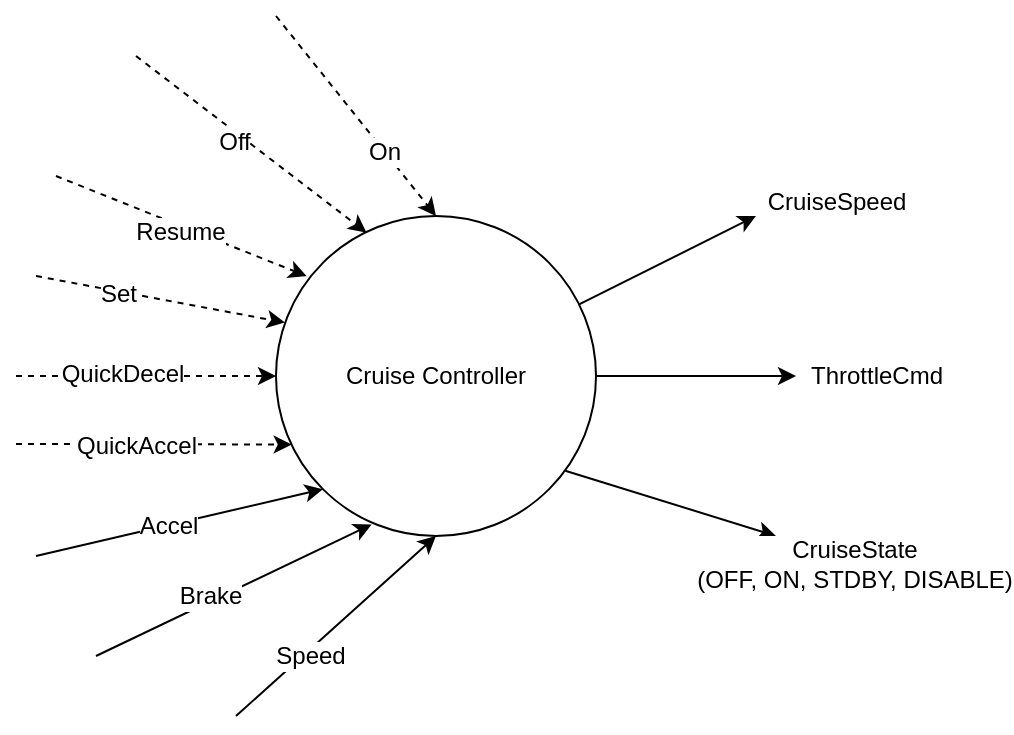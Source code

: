 <mxfile version="13.0.3" type="device"><diagram id="xCBsi5gH17o_qsEy8k9m" name="Page-1"><mxGraphModel dx="1556" dy="966" grid="1" gridSize="10" guides="1" tooltips="1" connect="1" arrows="1" fold="1" page="1" pageScale="1" pageWidth="1654" pageHeight="1169" math="0" shadow="0"><root><mxCell id="0"/><mxCell id="1" parent="0"/><mxCell id="Pm4vvSuku9IKlKCHAMJ--1" value="Cruise Controller" style="ellipse;whiteSpace=wrap;html=1;aspect=fixed;" parent="1" vertex="1"><mxGeometry x="180" y="140" width="160" height="160" as="geometry"/></mxCell><mxCell id="Pm4vvSuku9IKlKCHAMJ--7" value="" style="endArrow=classic;html=1;entryX=0.5;entryY=0;entryDx=0;entryDy=0;dashed=1;" parent="1" target="Pm4vvSuku9IKlKCHAMJ--1" edge="1"><mxGeometry width="50" height="50" relative="1" as="geometry"><mxPoint x="180" y="40" as="sourcePoint"/><mxPoint x="500" y="70" as="targetPoint"/></mxGeometry></mxCell><mxCell id="Pm4vvSuku9IKlKCHAMJ--8" value="On" style="text;html=1;align=center;verticalAlign=middle;resizable=0;points=[];labelBackgroundColor=#ffffff;" parent="Pm4vvSuku9IKlKCHAMJ--7" vertex="1" connectable="0"><mxGeometry x="-0.351" y="-1" relative="1" as="geometry"><mxPoint x="28.72" y="34.3" as="offset"/></mxGeometry></mxCell><mxCell id="Pm4vvSuku9IKlKCHAMJ--10" value="" style="endArrow=classic;html=1;entryX=0.283;entryY=0.052;entryDx=0;entryDy=0;entryPerimeter=0;dashed=1;" parent="1" target="Pm4vvSuku9IKlKCHAMJ--1" edge="1"><mxGeometry width="50" height="50" relative="1" as="geometry"><mxPoint x="110" y="60" as="sourcePoint"/><mxPoint x="360" y="60" as="targetPoint"/></mxGeometry></mxCell><mxCell id="Pm4vvSuku9IKlKCHAMJ--12" value="Off" style="text;html=1;align=center;verticalAlign=middle;resizable=0;points=[];labelBackgroundColor=#ffffff;" parent="Pm4vvSuku9IKlKCHAMJ--10" vertex="1" connectable="0"><mxGeometry x="0.045" y="2" relative="1" as="geometry"><mxPoint x="-12.47" y="-1.52" as="offset"/></mxGeometry></mxCell><mxCell id="Pm4vvSuku9IKlKCHAMJ--11" value="" style="endArrow=classic;html=1;entryX=0.096;entryY=0.188;entryDx=0;entryDy=0;entryPerimeter=0;dashed=1;" parent="1" target="Pm4vvSuku9IKlKCHAMJ--1" edge="1"><mxGeometry width="50" height="50" relative="1" as="geometry"><mxPoint x="70" y="120" as="sourcePoint"/><mxPoint x="360" y="60" as="targetPoint"/></mxGeometry></mxCell><mxCell id="Pm4vvSuku9IKlKCHAMJ--13" value="Resume" style="text;html=1;align=center;verticalAlign=middle;resizable=0;points=[];labelBackgroundColor=#ffffff;" parent="Pm4vvSuku9IKlKCHAMJ--11" vertex="1" connectable="0"><mxGeometry x="0.105" y="-2" relative="1" as="geometry"><mxPoint x="-7.14" y="-2" as="offset"/></mxGeometry></mxCell><mxCell id="Pm4vvSuku9IKlKCHAMJ--18" value="" style="endArrow=classic;html=1;entryX=0;entryY=0.5;entryDx=0;entryDy=0;dashed=1;" parent="1" target="Pm4vvSuku9IKlKCHAMJ--1" edge="1"><mxGeometry width="50" height="50" relative="1" as="geometry"><mxPoint x="50" y="220" as="sourcePoint"/><mxPoint x="480" y="210" as="targetPoint"/></mxGeometry></mxCell><mxCell id="Pm4vvSuku9IKlKCHAMJ--26" value="QuickDecel" style="text;html=1;align=center;verticalAlign=middle;resizable=0;points=[];labelBackgroundColor=#ffffff;" parent="Pm4vvSuku9IKlKCHAMJ--18" vertex="1" connectable="0"><mxGeometry x="-0.194" y="1" relative="1" as="geometry"><mxPoint as="offset"/></mxGeometry></mxCell><mxCell id="Pm4vvSuku9IKlKCHAMJ--20" value="" style="endArrow=classic;html=1;entryX=0.028;entryY=0.333;entryDx=0;entryDy=0;entryPerimeter=0;dashed=1;" parent="1" target="Pm4vvSuku9IKlKCHAMJ--1" edge="1"><mxGeometry width="50" height="50" relative="1" as="geometry"><mxPoint x="60" y="170" as="sourcePoint"/><mxPoint x="480" y="210" as="targetPoint"/></mxGeometry></mxCell><mxCell id="Pm4vvSuku9IKlKCHAMJ--25" value="Set" style="text;html=1;align=center;verticalAlign=middle;resizable=0;points=[];labelBackgroundColor=#ffffff;" parent="Pm4vvSuku9IKlKCHAMJ--20" vertex="1" connectable="0"><mxGeometry x="-0.335" y="-1" relative="1" as="geometry"><mxPoint as="offset"/></mxGeometry></mxCell><mxCell id="Pm4vvSuku9IKlKCHAMJ--21" value="" style="endArrow=classic;html=1;entryX=0.049;entryY=0.714;entryDx=0;entryDy=0;entryPerimeter=0;dashed=1;" parent="1" target="Pm4vvSuku9IKlKCHAMJ--1" edge="1"><mxGeometry width="50" height="50" relative="1" as="geometry"><mxPoint x="50" y="254" as="sourcePoint"/><mxPoint x="480" y="210" as="targetPoint"/></mxGeometry></mxCell><mxCell id="Pm4vvSuku9IKlKCHAMJ--27" value="QuickAccel" style="text;html=1;align=center;verticalAlign=middle;resizable=0;points=[];labelBackgroundColor=#ffffff;" parent="Pm4vvSuku9IKlKCHAMJ--21" vertex="1" connectable="0"><mxGeometry x="-0.134" y="-1" relative="1" as="geometry"><mxPoint as="offset"/></mxGeometry></mxCell><mxCell id="Pm4vvSuku9IKlKCHAMJ--22" value="" style="endArrow=classic;html=1;entryX=0;entryY=1;entryDx=0;entryDy=0;" parent="1" target="Pm4vvSuku9IKlKCHAMJ--1" edge="1"><mxGeometry width="50" height="50" relative="1" as="geometry"><mxPoint x="60" y="310" as="sourcePoint"/><mxPoint x="480" y="210" as="targetPoint"/></mxGeometry></mxCell><mxCell id="Pm4vvSuku9IKlKCHAMJ--28" value="Accel" style="text;html=1;align=center;verticalAlign=middle;resizable=0;points=[];labelBackgroundColor=#ffffff;" parent="Pm4vvSuku9IKlKCHAMJ--22" vertex="1" connectable="0"><mxGeometry x="-0.077" relative="1" as="geometry"><mxPoint as="offset"/></mxGeometry></mxCell><mxCell id="Pm4vvSuku9IKlKCHAMJ--23" value="" style="endArrow=classic;html=1;entryX=0.299;entryY=0.964;entryDx=0;entryDy=0;entryPerimeter=0;" parent="1" target="Pm4vvSuku9IKlKCHAMJ--1" edge="1"><mxGeometry width="50" height="50" relative="1" as="geometry"><mxPoint x="90" y="360" as="sourcePoint"/><mxPoint x="480" y="210" as="targetPoint"/></mxGeometry></mxCell><mxCell id="Pm4vvSuku9IKlKCHAMJ--29" value="Brake" style="text;html=1;align=center;verticalAlign=middle;resizable=0;points=[];labelBackgroundColor=#ffffff;" parent="Pm4vvSuku9IKlKCHAMJ--23" vertex="1" connectable="0"><mxGeometry x="-0.156" y="3" relative="1" as="geometry"><mxPoint as="offset"/></mxGeometry></mxCell><mxCell id="Pm4vvSuku9IKlKCHAMJ--24" value="" style="endArrow=classic;html=1;entryX=0.5;entryY=1;entryDx=0;entryDy=0;" parent="1" target="Pm4vvSuku9IKlKCHAMJ--1" edge="1"><mxGeometry width="50" height="50" relative="1" as="geometry"><mxPoint x="160" y="390" as="sourcePoint"/><mxPoint x="480" y="210" as="targetPoint"/></mxGeometry></mxCell><mxCell id="Pm4vvSuku9IKlKCHAMJ--30" value="Speed" style="text;html=1;align=center;verticalAlign=middle;resizable=0;points=[];labelBackgroundColor=#ffffff;" parent="Pm4vvSuku9IKlKCHAMJ--24" vertex="1" connectable="0"><mxGeometry x="0.089" y="-1" relative="1" as="geometry"><mxPoint x="-18.86" y="18.35" as="offset"/></mxGeometry></mxCell><mxCell id="Pm4vvSuku9IKlKCHAMJ--35" value="" style="endArrow=classic;html=1;" parent="1" source="Pm4vvSuku9IKlKCHAMJ--1" edge="1"><mxGeometry width="50" height="50" relative="1" as="geometry"><mxPoint x="530" y="210" as="sourcePoint"/><mxPoint x="420" y="140" as="targetPoint"/></mxGeometry></mxCell><mxCell id="Pm4vvSuku9IKlKCHAMJ--37" value="CruiseSpeed" style="text;html=1;align=center;verticalAlign=middle;resizable=0;points=[];labelBackgroundColor=#ffffff;" parent="Pm4vvSuku9IKlKCHAMJ--35" vertex="1" connectable="0"><mxGeometry x="0.213" y="-1" relative="1" as="geometry"><mxPoint x="73.94" y="-25.79" as="offset"/></mxGeometry></mxCell><mxCell id="Pm4vvSuku9IKlKCHAMJ--36" value="" style="endArrow=classic;html=1;exitX=1;exitY=0.5;exitDx=0;exitDy=0;" parent="1" source="Pm4vvSuku9IKlKCHAMJ--1" edge="1"><mxGeometry width="50" height="50" relative="1" as="geometry"><mxPoint x="530" y="210" as="sourcePoint"/><mxPoint x="440" y="220" as="targetPoint"/><Array as="points"><mxPoint x="410" y="220"/></Array></mxGeometry></mxCell><mxCell id="Pm4vvSuku9IKlKCHAMJ--41" value="ThrottleCmd" style="text;html=1;align=center;verticalAlign=middle;resizable=0;points=[];labelBackgroundColor=#ffffff;" parent="Pm4vvSuku9IKlKCHAMJ--36" vertex="1" connectable="0"><mxGeometry x="0.077" y="-16" relative="1" as="geometry"><mxPoint x="85.88" y="-16" as="offset"/></mxGeometry></mxCell><mxCell id="Pm4vvSuku9IKlKCHAMJ--39" value="" style="endArrow=classic;html=1;exitX=0.904;exitY=0.796;exitDx=0;exitDy=0;exitPerimeter=0;" parent="1" source="Pm4vvSuku9IKlKCHAMJ--1" edge="1"><mxGeometry width="50" height="50" relative="1" as="geometry"><mxPoint x="327.0" y="268.24" as="sourcePoint"/><mxPoint x="430" y="300" as="targetPoint"/></mxGeometry></mxCell><mxCell id="Pm4vvSuku9IKlKCHAMJ--40" value="CruiseState&lt;br&gt;(OFF, ON, STDBY, DISABLE)" style="text;html=1;align=center;verticalAlign=middle;resizable=0;points=[];labelBackgroundColor=#ffffff;" parent="Pm4vvSuku9IKlKCHAMJ--39" vertex="1" connectable="0"><mxGeometry x="0.213" y="-1" relative="1" as="geometry"><mxPoint x="80.34" y="25.43" as="offset"/></mxGeometry></mxCell></root></mxGraphModel></diagram></mxfile>